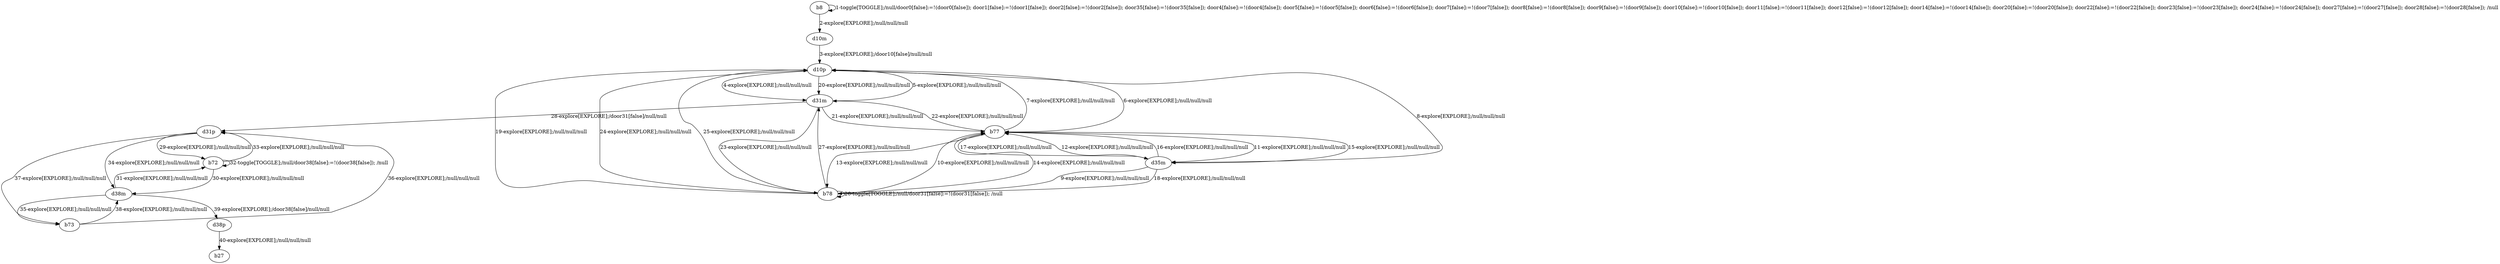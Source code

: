 # Total number of goals covered by this test: 1
# d38p --> b27

digraph g {
"b8" -> "b8" [label = "1-toggle[TOGGLE];/null/door0[false]:=!(door0[false]); door1[false]:=!(door1[false]); door2[false]:=!(door2[false]); door35[false]:=!(door35[false]); door4[false]:=!(door4[false]); door5[false]:=!(door5[false]); door6[false]:=!(door6[false]); door7[false]:=!(door7[false]); door8[false]:=!(door8[false]); door9[false]:=!(door9[false]); door10[false]:=!(door10[false]); door11[false]:=!(door11[false]); door12[false]:=!(door12[false]); door14[false]:=!(door14[false]); door20[false]:=!(door20[false]); door22[false]:=!(door22[false]); door23[false]:=!(door23[false]); door24[false]:=!(door24[false]); door27[false]:=!(door27[false]); door28[false]:=!(door28[false]); /null"];
"b8" -> "d10m" [label = "2-explore[EXPLORE];/null/null/null"];
"d10m" -> "d10p" [label = "3-explore[EXPLORE];/door10[false]/null/null"];
"d10p" -> "d31m" [label = "4-explore[EXPLORE];/null/null/null"];
"d31m" -> "d10p" [label = "5-explore[EXPLORE];/null/null/null"];
"d10p" -> "b77" [label = "6-explore[EXPLORE];/null/null/null"];
"b77" -> "d10p" [label = "7-explore[EXPLORE];/null/null/null"];
"d10p" -> "d35m" [label = "8-explore[EXPLORE];/null/null/null"];
"d35m" -> "b78" [label = "9-explore[EXPLORE];/null/null/null"];
"b78" -> "b77" [label = "10-explore[EXPLORE];/null/null/null"];
"b77" -> "d35m" [label = "11-explore[EXPLORE];/null/null/null"];
"d35m" -> "b77" [label = "12-explore[EXPLORE];/null/null/null"];
"b77" -> "b78" [label = "13-explore[EXPLORE];/null/null/null"];
"b78" -> "b77" [label = "14-explore[EXPLORE];/null/null/null"];
"b77" -> "d35m" [label = "15-explore[EXPLORE];/null/null/null"];
"d35m" -> "b77" [label = "16-explore[EXPLORE];/null/null/null"];
"b77" -> "d35m" [label = "17-explore[EXPLORE];/null/null/null"];
"d35m" -> "b78" [label = "18-explore[EXPLORE];/null/null/null"];
"b78" -> "d10p" [label = "19-explore[EXPLORE];/null/null/null"];
"d10p" -> "d31m" [label = "20-explore[EXPLORE];/null/null/null"];
"d31m" -> "b77" [label = "21-explore[EXPLORE];/null/null/null"];
"b77" -> "d31m" [label = "22-explore[EXPLORE];/null/null/null"];
"d31m" -> "b78" [label = "23-explore[EXPLORE];/null/null/null"];
"b78" -> "d10p" [label = "24-explore[EXPLORE];/null/null/null"];
"d10p" -> "b78" [label = "25-explore[EXPLORE];/null/null/null"];
"b78" -> "b78" [label = "26-toggle[TOGGLE];/null/door31[false]:=!(door31[false]); /null"];
"b78" -> "d31m" [label = "27-explore[EXPLORE];/null/null/null"];
"d31m" -> "d31p" [label = "28-explore[EXPLORE];/door31[false]/null/null"];
"d31p" -> "b72" [label = "29-explore[EXPLORE];/null/null/null"];
"b72" -> "d38m" [label = "30-explore[EXPLORE];/null/null/null"];
"d38m" -> "b72" [label = "31-explore[EXPLORE];/null/null/null"];
"b72" -> "b72" [label = "32-toggle[TOGGLE];/null/door38[false]:=!(door38[false]); /null"];
"b72" -> "d31p" [label = "33-explore[EXPLORE];/null/null/null"];
"d31p" -> "d38m" [label = "34-explore[EXPLORE];/null/null/null"];
"d38m" -> "b73" [label = "35-explore[EXPLORE];/null/null/null"];
"b73" -> "d31p" [label = "36-explore[EXPLORE];/null/null/null"];
"d31p" -> "b73" [label = "37-explore[EXPLORE];/null/null/null"];
"b73" -> "d38m" [label = "38-explore[EXPLORE];/null/null/null"];
"d38m" -> "d38p" [label = "39-explore[EXPLORE];/door38[false]/null/null"];
"d38p" -> "b27" [label = "40-explore[EXPLORE];/null/null/null"];
}